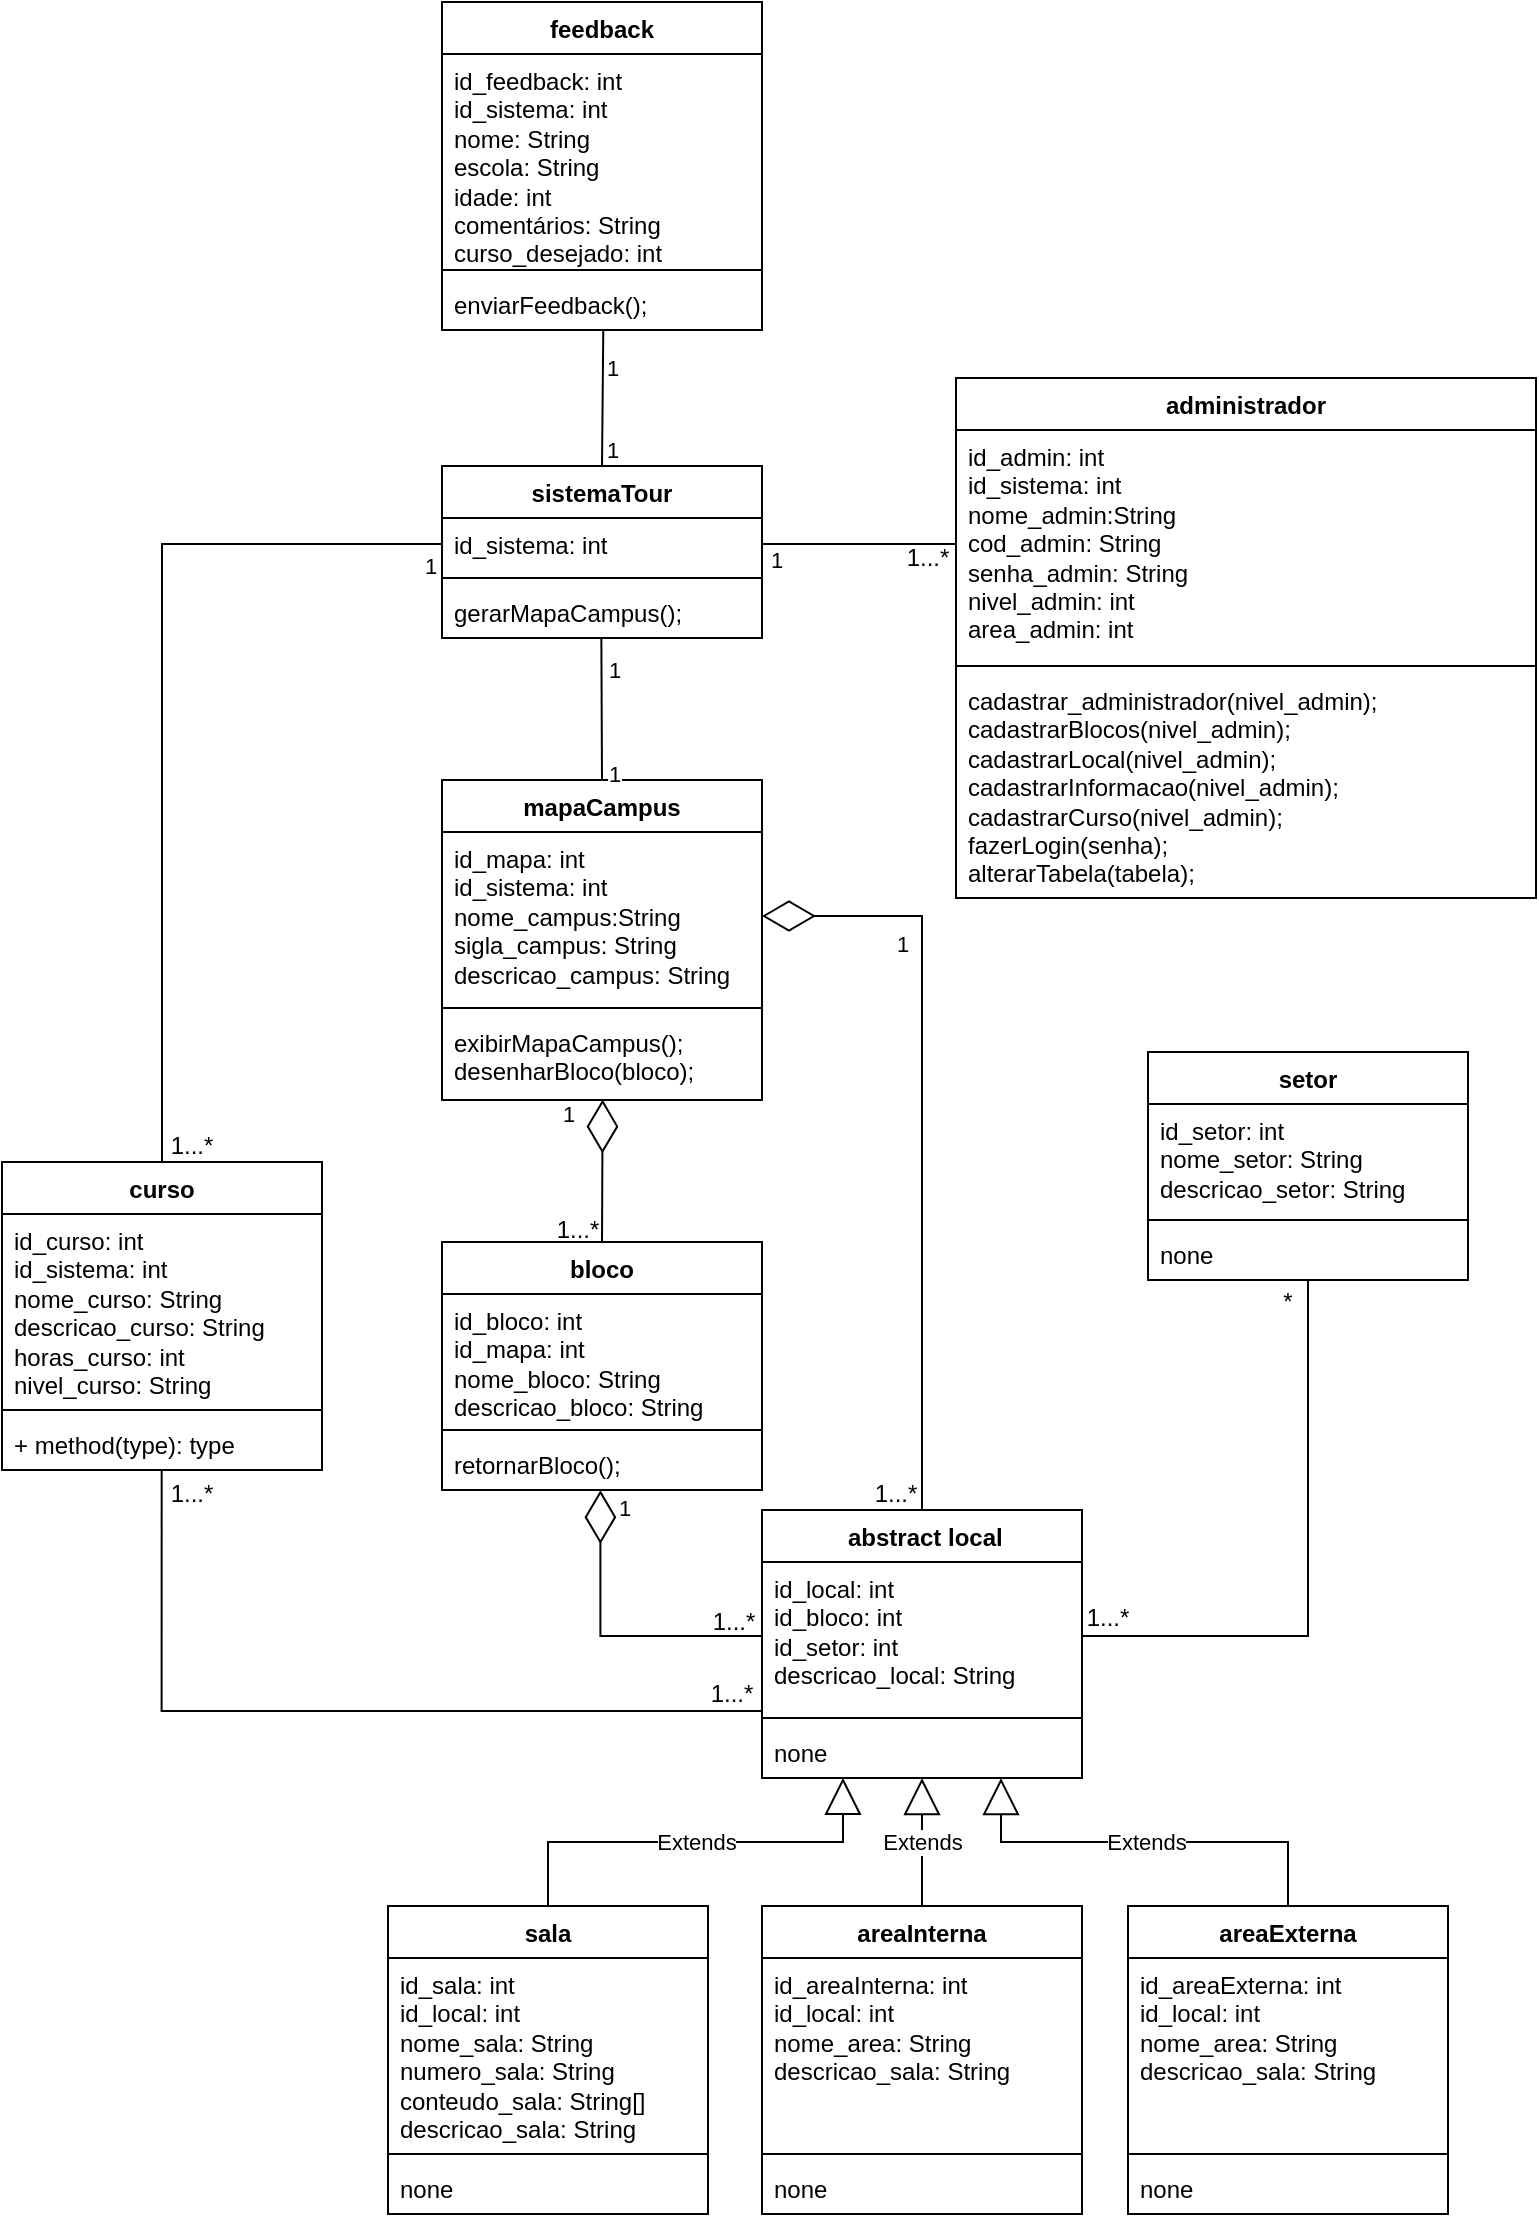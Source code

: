 <mxfile version="28.2.7">
  <diagram name="Página-1" id="T8NeWnYV7XDzeNkG8Wlj">
    <mxGraphModel dx="474" dy="662" grid="1" gridSize="10" guides="1" tooltips="1" connect="1" arrows="1" fold="1" page="1" pageScale="1" pageWidth="827" pageHeight="1169" math="0" shadow="0">
      <root>
        <mxCell id="0" />
        <mxCell id="1" parent="0" />
        <mxCell id="szu73-QwrFIz05RSeb18-1" value="feedback" style="swimlane;fontStyle=1;align=center;verticalAlign=top;childLayout=stackLayout;horizontal=1;startSize=26;horizontalStack=0;resizeParent=1;resizeParentMax=0;resizeLast=0;collapsible=1;marginBottom=0;whiteSpace=wrap;html=1;" parent="1" vertex="1">
          <mxGeometry x="1077" y="21" width="160" height="164" as="geometry" />
        </mxCell>
        <mxCell id="szu73-QwrFIz05RSeb18-2" value="&lt;div&gt;&lt;font style=&quot;vertical-align: inherit;&quot; dir=&quot;auto&quot;&gt;&lt;font style=&quot;vertical-align: inherit;&quot; dir=&quot;auto&quot;&gt;id_feedback: int&lt;/font&gt;&lt;/font&gt;&lt;/div&gt;&lt;div&gt;&lt;font style=&quot;vertical-align: inherit;&quot; dir=&quot;auto&quot;&gt;&lt;font style=&quot;vertical-align: inherit;&quot; dir=&quot;auto&quot;&gt;id_sistema: int&lt;/font&gt;&lt;/font&gt;&lt;/div&gt;&lt;font style=&quot;vertical-align: inherit;&quot; dir=&quot;auto&quot;&gt;&lt;font style=&quot;vertical-align: inherit;&quot; dir=&quot;auto&quot;&gt;nome: String&lt;/font&gt;&lt;/font&gt;&lt;div&gt;&lt;font style=&quot;vertical-align: inherit;&quot; dir=&quot;auto&quot;&gt;&lt;font style=&quot;vertical-align: inherit;&quot; dir=&quot;auto&quot;&gt;escola: String&lt;/font&gt;&lt;/font&gt;&lt;/div&gt;&lt;div&gt;&lt;font style=&quot;vertical-align: inherit;&quot; dir=&quot;auto&quot;&gt;&lt;font style=&quot;vertical-align: inherit;&quot; dir=&quot;auto&quot;&gt;idade: int&lt;/font&gt;&lt;/font&gt;&lt;/div&gt;&lt;div&gt;&lt;font style=&quot;vertical-align: inherit;&quot; dir=&quot;auto&quot;&gt;&lt;font style=&quot;vertical-align: inherit;&quot; dir=&quot;auto&quot;&gt;comentários: String&lt;/font&gt;&lt;/font&gt;&lt;/div&gt;&lt;div&gt;&lt;font style=&quot;vertical-align: inherit;&quot; dir=&quot;auto&quot;&gt;&lt;font style=&quot;vertical-align: inherit;&quot; dir=&quot;auto&quot;&gt;curso_desejado: int&lt;/font&gt;&lt;/font&gt;&lt;/div&gt;" style="text;strokeColor=none;fillColor=none;align=left;verticalAlign=top;spacingLeft=4;spacingRight=4;overflow=hidden;rotatable=0;points=[[0,0.5],[1,0.5]];portConstraint=eastwest;whiteSpace=wrap;html=1;" parent="szu73-QwrFIz05RSeb18-1" vertex="1">
          <mxGeometry y="26" width="160" height="104" as="geometry" />
        </mxCell>
        <mxCell id="szu73-QwrFIz05RSeb18-3" value="" style="line;strokeWidth=1;fillColor=none;align=left;verticalAlign=middle;spacingTop=-1;spacingLeft=3;spacingRight=3;rotatable=0;labelPosition=right;points=[];portConstraint=eastwest;strokeColor=inherit;" parent="szu73-QwrFIz05RSeb18-1" vertex="1">
          <mxGeometry y="130" width="160" height="8" as="geometry" />
        </mxCell>
        <mxCell id="szu73-QwrFIz05RSeb18-4" value="enviarFeedback();" style="text;strokeColor=none;fillColor=none;align=left;verticalAlign=top;spacingLeft=4;spacingRight=4;overflow=hidden;rotatable=0;points=[[0,0.5],[1,0.5]];portConstraint=eastwest;whiteSpace=wrap;html=1;" parent="szu73-QwrFIz05RSeb18-1" vertex="1">
          <mxGeometry y="138" width="160" height="26" as="geometry" />
        </mxCell>
        <mxCell id="szu73-QwrFIz05RSeb18-5" value="administrador" style="swimlane;fontStyle=1;align=center;verticalAlign=top;childLayout=stackLayout;horizontal=1;startSize=26;horizontalStack=0;resizeParent=1;resizeParentMax=0;resizeLast=0;collapsible=1;marginBottom=0;whiteSpace=wrap;html=1;" parent="1" vertex="1">
          <mxGeometry x="1334" y="209" width="290" height="260" as="geometry" />
        </mxCell>
        <mxCell id="szu73-QwrFIz05RSeb18-6" value="&lt;div&gt;id_admin: int&lt;/div&gt;&lt;div&gt;id_sistema: int&lt;/div&gt;&lt;div&gt;nome_admin:String&lt;/div&gt;&lt;div&gt;cod_admin: String&lt;/div&gt;senha_admin: String&lt;div&gt;nivel_admin: int&lt;/div&gt;&lt;div&gt;area_admin: int&lt;/div&gt;" style="text;strokeColor=none;fillColor=none;align=left;verticalAlign=top;spacingLeft=4;spacingRight=4;overflow=hidden;rotatable=0;points=[[0,0.5],[1,0.5]];portConstraint=eastwest;whiteSpace=wrap;html=1;" parent="szu73-QwrFIz05RSeb18-5" vertex="1">
          <mxGeometry y="26" width="290" height="114" as="geometry" />
        </mxCell>
        <mxCell id="szu73-QwrFIz05RSeb18-7" value="" style="line;strokeWidth=1;fillColor=none;align=left;verticalAlign=middle;spacingTop=-1;spacingLeft=3;spacingRight=3;rotatable=0;labelPosition=right;points=[];portConstraint=eastwest;strokeColor=inherit;" parent="szu73-QwrFIz05RSeb18-5" vertex="1">
          <mxGeometry y="140" width="290" height="8" as="geometry" />
        </mxCell>
        <mxCell id="szu73-QwrFIz05RSeb18-8" value="cadastrar_administrador(nivel_admin);&lt;div&gt;cadastrarBlocos(nivel_admin&lt;span style=&quot;background-color: transparent; color: light-dark(rgb(0, 0, 0), rgb(255, 255, 255));&quot;&gt;);&lt;/span&gt;&lt;/div&gt;&lt;div&gt;cadastrarLocal(nivel_admin&lt;span style=&quot;background-color: transparent; color: light-dark(rgb(0, 0, 0), rgb(255, 255, 255));&quot;&gt;);&lt;/span&gt;&lt;/div&gt;&lt;div&gt;cadastrarInformacao(nivel_admin&lt;span style=&quot;background-color: transparent; color: light-dark(rgb(0, 0, 0), rgb(255, 255, 255));&quot;&gt;);&lt;/span&gt;&lt;/div&gt;&lt;div&gt;cadastrarCurso(nivel_admin&lt;span style=&quot;background-color: transparent; color: light-dark(rgb(0, 0, 0), rgb(255, 255, 255));&quot;&gt;);&lt;/span&gt;&lt;/div&gt;&lt;div&gt;fazerLogin(senha);&lt;/div&gt;&lt;div&gt;alterarTabela(tabela);&lt;/div&gt;" style="text;strokeColor=none;fillColor=none;align=left;verticalAlign=top;spacingLeft=4;spacingRight=4;overflow=hidden;rotatable=0;points=[[0,0.5],[1,0.5]];portConstraint=eastwest;whiteSpace=wrap;html=1;" parent="szu73-QwrFIz05RSeb18-5" vertex="1">
          <mxGeometry y="148" width="290" height="112" as="geometry" />
        </mxCell>
        <mxCell id="szu73-QwrFIz05RSeb18-9" value="bloco" style="swimlane;fontStyle=1;align=center;verticalAlign=top;childLayout=stackLayout;horizontal=1;startSize=26;horizontalStack=0;resizeParent=1;resizeParentMax=0;resizeLast=0;collapsible=1;marginBottom=0;whiteSpace=wrap;html=1;" parent="1" vertex="1">
          <mxGeometry x="1077" y="641" width="160" height="124" as="geometry" />
        </mxCell>
        <mxCell id="szu73-QwrFIz05RSeb18-10" value="id_bloco: int&lt;div&gt;id_mapa: int&lt;/div&gt;&lt;div&gt;nome_bloco: String&lt;/div&gt;&lt;div&gt;descricao_bloco: String&lt;/div&gt;" style="text;strokeColor=none;fillColor=none;align=left;verticalAlign=top;spacingLeft=4;spacingRight=4;overflow=hidden;rotatable=0;points=[[0,0.5],[1,0.5]];portConstraint=eastwest;whiteSpace=wrap;html=1;" parent="szu73-QwrFIz05RSeb18-9" vertex="1">
          <mxGeometry y="26" width="160" height="64" as="geometry" />
        </mxCell>
        <mxCell id="szu73-QwrFIz05RSeb18-11" value="" style="line;strokeWidth=1;fillColor=none;align=left;verticalAlign=middle;spacingTop=-1;spacingLeft=3;spacingRight=3;rotatable=0;labelPosition=right;points=[];portConstraint=eastwest;strokeColor=inherit;" parent="szu73-QwrFIz05RSeb18-9" vertex="1">
          <mxGeometry y="90" width="160" height="8" as="geometry" />
        </mxCell>
        <mxCell id="szu73-QwrFIz05RSeb18-12" value="retornarBloco();" style="text;strokeColor=none;fillColor=none;align=left;verticalAlign=top;spacingLeft=4;spacingRight=4;overflow=hidden;rotatable=0;points=[[0,0.5],[1,0.5]];portConstraint=eastwest;whiteSpace=wrap;html=1;" parent="szu73-QwrFIz05RSeb18-9" vertex="1">
          <mxGeometry y="98" width="160" height="26" as="geometry" />
        </mxCell>
        <mxCell id="szu73-QwrFIz05RSeb18-13" value="&amp;nbsp;abstract local" style="swimlane;fontStyle=1;align=center;verticalAlign=top;childLayout=stackLayout;horizontal=1;startSize=26;horizontalStack=0;resizeParent=1;resizeParentMax=0;resizeLast=0;collapsible=1;marginBottom=0;whiteSpace=wrap;html=1;" parent="1" vertex="1">
          <mxGeometry x="1237" y="775" width="160" height="134" as="geometry" />
        </mxCell>
        <mxCell id="szu73-QwrFIz05RSeb18-14" value="id_local: int&lt;div&gt;id_bloco: int&lt;/div&gt;&lt;div&gt;id_setor: int&lt;br&gt;&lt;div&gt;descricao_local: String&lt;/div&gt;&lt;/div&gt;" style="text;strokeColor=none;fillColor=none;align=left;verticalAlign=top;spacingLeft=4;spacingRight=4;overflow=hidden;rotatable=0;points=[[0,0.5],[1,0.5]];portConstraint=eastwest;whiteSpace=wrap;html=1;" parent="szu73-QwrFIz05RSeb18-13" vertex="1">
          <mxGeometry y="26" width="160" height="74" as="geometry" />
        </mxCell>
        <mxCell id="szu73-QwrFIz05RSeb18-15" value="" style="line;strokeWidth=1;fillColor=none;align=left;verticalAlign=middle;spacingTop=-1;spacingLeft=3;spacingRight=3;rotatable=0;labelPosition=right;points=[];portConstraint=eastwest;strokeColor=inherit;" parent="szu73-QwrFIz05RSeb18-13" vertex="1">
          <mxGeometry y="100" width="160" height="8" as="geometry" />
        </mxCell>
        <mxCell id="szu73-QwrFIz05RSeb18-16" value="none" style="text;strokeColor=none;fillColor=none;align=left;verticalAlign=top;spacingLeft=4;spacingRight=4;overflow=hidden;rotatable=0;points=[[0,0.5],[1,0.5]];portConstraint=eastwest;whiteSpace=wrap;html=1;" parent="szu73-QwrFIz05RSeb18-13" vertex="1">
          <mxGeometry y="108" width="160" height="26" as="geometry" />
        </mxCell>
        <mxCell id="szu73-QwrFIz05RSeb18-17" value="curso" style="swimlane;fontStyle=1;align=center;verticalAlign=top;childLayout=stackLayout;horizontal=1;startSize=26;horizontalStack=0;resizeParent=1;resizeParentMax=0;resizeLast=0;collapsible=1;marginBottom=0;whiteSpace=wrap;html=1;" parent="1" vertex="1">
          <mxGeometry x="857" y="601" width="160" height="154" as="geometry" />
        </mxCell>
        <mxCell id="szu73-QwrFIz05RSeb18-18" value="id_curso: int&lt;div&gt;id_sistema: int&lt;br&gt;&lt;div&gt;nome_curso: String&lt;br&gt;&lt;div&gt;descricao_curso: String&lt;/div&gt;&lt;/div&gt;&lt;div&gt;horas_curso: int&lt;/div&gt;&lt;div&gt;nivel_curso: String&lt;/div&gt;&lt;/div&gt;" style="text;strokeColor=none;fillColor=none;align=left;verticalAlign=top;spacingLeft=4;spacingRight=4;overflow=hidden;rotatable=0;points=[[0,0.5],[1,0.5]];portConstraint=eastwest;whiteSpace=wrap;html=1;" parent="szu73-QwrFIz05RSeb18-17" vertex="1">
          <mxGeometry y="26" width="160" height="94" as="geometry" />
        </mxCell>
        <mxCell id="szu73-QwrFIz05RSeb18-19" value="" style="line;strokeWidth=1;fillColor=none;align=left;verticalAlign=middle;spacingTop=-1;spacingLeft=3;spacingRight=3;rotatable=0;labelPosition=right;points=[];portConstraint=eastwest;strokeColor=inherit;" parent="szu73-QwrFIz05RSeb18-17" vertex="1">
          <mxGeometry y="120" width="160" height="8" as="geometry" />
        </mxCell>
        <mxCell id="szu73-QwrFIz05RSeb18-20" value="+ method(type): type" style="text;strokeColor=none;fillColor=none;align=left;verticalAlign=top;spacingLeft=4;spacingRight=4;overflow=hidden;rotatable=0;points=[[0,0.5],[1,0.5]];portConstraint=eastwest;whiteSpace=wrap;html=1;" parent="szu73-QwrFIz05RSeb18-17" vertex="1">
          <mxGeometry y="128" width="160" height="26" as="geometry" />
        </mxCell>
        <mxCell id="aVy3ntr3a1J9s4EyfBJO-5" value="" style="endArrow=diamondThin;endFill=0;endSize=24;html=1;rounded=0;exitX=0.5;exitY=0;exitDx=0;exitDy=0;entryX=0.502;entryY=0.995;entryDx=0;entryDy=0;entryPerimeter=0;" parent="1" source="szu73-QwrFIz05RSeb18-9" target="aVy3ntr3a1J9s4EyfBJO-9" edge="1">
          <mxGeometry width="160" relative="1" as="geometry">
            <mxPoint x="467" y="613" as="sourcePoint" />
            <mxPoint x="1157.32" y="457.238" as="targetPoint" />
          </mxGeometry>
        </mxCell>
        <mxCell id="aVy3ntr3a1J9s4EyfBJO-10" value="1" style="edgeLabel;html=1;align=center;verticalAlign=middle;resizable=0;points=[];" parent="aVy3ntr3a1J9s4EyfBJO-5" vertex="1" connectable="0">
          <mxGeometry x="0.187" y="-1" relative="1" as="geometry">
            <mxPoint x="-18" y="-22" as="offset" />
          </mxGeometry>
        </mxCell>
        <mxCell id="aVy3ntr3a1J9s4EyfBJO-20" value="1" style="edgeLabel;html=1;align=center;verticalAlign=middle;resizable=0;points=[];" parent="aVy3ntr3a1J9s4EyfBJO-5" vertex="1" connectable="0">
          <mxGeometry x="0.187" y="-1" relative="1" as="geometry">
            <mxPoint x="10" y="175" as="offset" />
          </mxGeometry>
        </mxCell>
        <mxCell id="aVy3ntr3a1J9s4EyfBJO-41" value="1" style="edgeLabel;html=1;align=center;verticalAlign=middle;resizable=0;points=[];" parent="aVy3ntr3a1J9s4EyfBJO-5" vertex="1" connectable="0">
          <mxGeometry x="0.187" y="-1" relative="1" as="geometry">
            <mxPoint x="-87" y="-296" as="offset" />
          </mxGeometry>
        </mxCell>
        <mxCell id="aVy3ntr3a1J9s4EyfBJO-6" value="mapaCampus" style="swimlane;fontStyle=1;align=center;verticalAlign=top;childLayout=stackLayout;horizontal=1;startSize=26;horizontalStack=0;resizeParent=1;resizeParentMax=0;resizeLast=0;collapsible=1;marginBottom=0;whiteSpace=wrap;html=1;" parent="1" vertex="1">
          <mxGeometry x="1077" y="410" width="160" height="160" as="geometry" />
        </mxCell>
        <mxCell id="aVy3ntr3a1J9s4EyfBJO-7" value="id_mapa: int&lt;div&gt;id_sistema: int&lt;/div&gt;&lt;div&gt;nome_campus:String&lt;/div&gt;&lt;div&gt;sigla_campus: String&lt;/div&gt;&lt;div&gt;descricao_campus: String&lt;/div&gt;" style="text;strokeColor=none;fillColor=none;align=left;verticalAlign=top;spacingLeft=4;spacingRight=4;overflow=hidden;rotatable=0;points=[[0,0.5],[1,0.5]];portConstraint=eastwest;whiteSpace=wrap;html=1;" parent="aVy3ntr3a1J9s4EyfBJO-6" vertex="1">
          <mxGeometry y="26" width="160" height="84" as="geometry" />
        </mxCell>
        <mxCell id="aVy3ntr3a1J9s4EyfBJO-8" value="" style="line;strokeWidth=1;fillColor=none;align=left;verticalAlign=middle;spacingTop=-1;spacingLeft=3;spacingRight=3;rotatable=0;labelPosition=right;points=[];portConstraint=eastwest;strokeColor=inherit;" parent="aVy3ntr3a1J9s4EyfBJO-6" vertex="1">
          <mxGeometry y="110" width="160" height="8" as="geometry" />
        </mxCell>
        <mxCell id="aVy3ntr3a1J9s4EyfBJO-9" value="exibirMapaCampus();&lt;div&gt;desenharBloco(bloco);&lt;/div&gt;" style="text;strokeColor=none;fillColor=none;align=left;verticalAlign=top;spacingLeft=4;spacingRight=4;overflow=hidden;rotatable=0;points=[[0,0.5],[1,0.5]];portConstraint=eastwest;whiteSpace=wrap;html=1;" parent="aVy3ntr3a1J9s4EyfBJO-6" vertex="1">
          <mxGeometry y="118" width="160" height="42" as="geometry" />
        </mxCell>
        <mxCell id="aVy3ntr3a1J9s4EyfBJO-11" value="1...*" style="text;html=1;whiteSpace=wrap;strokeColor=none;fillColor=none;align=center;verticalAlign=middle;rounded=0;" parent="1" vertex="1">
          <mxGeometry x="1115" y="620" width="60" height="30" as="geometry" />
        </mxCell>
        <mxCell id="aVy3ntr3a1J9s4EyfBJO-12" value="sala" style="swimlane;fontStyle=1;align=center;verticalAlign=top;childLayout=stackLayout;horizontal=1;startSize=26;horizontalStack=0;resizeParent=1;resizeParentMax=0;resizeLast=0;collapsible=1;marginBottom=0;whiteSpace=wrap;html=1;" parent="1" vertex="1">
          <mxGeometry x="1050" y="973" width="160" height="154" as="geometry">
            <mxRectangle x="1050" y="973" width="60" height="30" as="alternateBounds" />
          </mxGeometry>
        </mxCell>
        <mxCell id="aVy3ntr3a1J9s4EyfBJO-13" value="id_sala: int&lt;div&gt;id_local: int&lt;/div&gt;&lt;div&gt;nome_sala: String&lt;/div&gt;&lt;div&gt;numero_sala: String&lt;/div&gt;&lt;div&gt;conteudo_sala: String[]&lt;/div&gt;&lt;div&gt;descricao_sala: String&lt;/div&gt;" style="text;strokeColor=none;fillColor=none;align=left;verticalAlign=top;spacingLeft=4;spacingRight=4;overflow=hidden;rotatable=0;points=[[0,0.5],[1,0.5]];portConstraint=eastwest;whiteSpace=wrap;html=1;" parent="aVy3ntr3a1J9s4EyfBJO-12" vertex="1">
          <mxGeometry y="26" width="160" height="94" as="geometry" />
        </mxCell>
        <mxCell id="aVy3ntr3a1J9s4EyfBJO-14" value="" style="line;strokeWidth=1;fillColor=none;align=left;verticalAlign=middle;spacingTop=-1;spacingLeft=3;spacingRight=3;rotatable=0;labelPosition=right;points=[];portConstraint=eastwest;strokeColor=inherit;" parent="aVy3ntr3a1J9s4EyfBJO-12" vertex="1">
          <mxGeometry y="120" width="160" height="8" as="geometry" />
        </mxCell>
        <mxCell id="aVy3ntr3a1J9s4EyfBJO-15" value="none" style="text;strokeColor=none;fillColor=none;align=left;verticalAlign=top;spacingLeft=4;spacingRight=4;overflow=hidden;rotatable=0;points=[[0,0.5],[1,0.5]];portConstraint=eastwest;whiteSpace=wrap;html=1;" parent="aVy3ntr3a1J9s4EyfBJO-12" vertex="1">
          <mxGeometry y="128" width="160" height="26" as="geometry" />
        </mxCell>
        <mxCell id="aVy3ntr3a1J9s4EyfBJO-16" value="Extends" style="endArrow=block;endSize=16;endFill=0;html=1;rounded=0;exitX=0.5;exitY=0;exitDx=0;exitDy=0;entryX=0.253;entryY=0.996;entryDx=0;entryDy=0;entryPerimeter=0;edgeStyle=orthogonalEdgeStyle;" parent="1" source="aVy3ntr3a1J9s4EyfBJO-12" target="szu73-QwrFIz05RSeb18-16" edge="1">
          <mxGeometry width="160" relative="1" as="geometry">
            <mxPoint x="1437" y="533" as="sourcePoint" />
            <mxPoint x="1597" y="533" as="targetPoint" />
          </mxGeometry>
        </mxCell>
        <mxCell id="aVy3ntr3a1J9s4EyfBJO-17" value="" style="endArrow=diamondThin;endFill=0;endSize=24;html=1;rounded=0;exitX=0;exitY=0.5;exitDx=0;exitDy=0;entryX=0.495;entryY=1.003;entryDx=0;entryDy=0;entryPerimeter=0;edgeStyle=orthogonalEdgeStyle;" parent="1" source="szu73-QwrFIz05RSeb18-14" target="szu73-QwrFIz05RSeb18-12" edge="1">
          <mxGeometry width="160" relative="1" as="geometry">
            <mxPoint x="1167" y="611" as="sourcePoint" />
            <mxPoint x="1167" y="455" as="targetPoint" />
          </mxGeometry>
        </mxCell>
        <mxCell id="aVy3ntr3a1J9s4EyfBJO-19" value="1...*" style="text;html=1;whiteSpace=wrap;strokeColor=none;fillColor=none;align=center;verticalAlign=middle;rounded=0;" parent="1" vertex="1">
          <mxGeometry x="1193" y="816" width="60" height="30" as="geometry" />
        </mxCell>
        <mxCell id="aVy3ntr3a1J9s4EyfBJO-21" value="" style="endArrow=diamondThin;endFill=0;endSize=24;html=1;rounded=0;entryX=1;entryY=0.5;entryDx=0;entryDy=0;edgeStyle=orthogonalEdgeStyle;exitX=0.5;exitY=0;exitDx=0;exitDy=0;" parent="1" source="szu73-QwrFIz05RSeb18-13" target="aVy3ntr3a1J9s4EyfBJO-7" edge="1">
          <mxGeometry width="160" relative="1" as="geometry">
            <mxPoint x="1317" y="803" as="sourcePoint" />
            <mxPoint x="1166" y="725" as="targetPoint" />
          </mxGeometry>
        </mxCell>
        <mxCell id="aVy3ntr3a1J9s4EyfBJO-22" value="1" style="edgeLabel;html=1;align=center;verticalAlign=middle;resizable=0;points=[];" parent="aVy3ntr3a1J9s4EyfBJO-21" vertex="1" connectable="0">
          <mxGeometry x="0.187" y="-1" relative="1" as="geometry">
            <mxPoint x="-11" y="-60" as="offset" />
          </mxGeometry>
        </mxCell>
        <mxCell id="aVy3ntr3a1J9s4EyfBJO-33" value="1" style="edgeLabel;html=1;align=center;verticalAlign=middle;resizable=0;points=[];" parent="aVy3ntr3a1J9s4EyfBJO-21" vertex="1" connectable="0">
          <mxGeometry x="0.187" y="-1" relative="1" as="geometry">
            <mxPoint x="-155" y="-197" as="offset" />
          </mxGeometry>
        </mxCell>
        <mxCell id="aVy3ntr3a1J9s4EyfBJO-34" value="1" style="edgeLabel;html=1;align=center;verticalAlign=middle;resizable=0;points=[];" parent="aVy3ntr3a1J9s4EyfBJO-21" vertex="1" connectable="0">
          <mxGeometry x="0.187" y="-1" relative="1" as="geometry">
            <mxPoint x="-155" y="-145" as="offset" />
          </mxGeometry>
        </mxCell>
        <mxCell id="aVy3ntr3a1J9s4EyfBJO-43" value="1" style="edgeLabel;html=1;align=center;verticalAlign=middle;resizable=0;points=[];" parent="aVy3ntr3a1J9s4EyfBJO-21" vertex="1" connectable="0">
          <mxGeometry x="0.187" y="-1" relative="1" as="geometry">
            <mxPoint x="-74" y="-252" as="offset" />
          </mxGeometry>
        </mxCell>
        <mxCell id="aVy3ntr3a1J9s4EyfBJO-46" value="1" style="edgeLabel;html=1;align=center;verticalAlign=middle;resizable=0;points=[];" parent="aVy3ntr3a1J9s4EyfBJO-21" vertex="1" connectable="0">
          <mxGeometry x="0.187" y="-1" relative="1" as="geometry">
            <mxPoint x="-156" y="-307" as="offset" />
          </mxGeometry>
        </mxCell>
        <mxCell id="aVy3ntr3a1J9s4EyfBJO-47" value="1" style="edgeLabel;html=1;align=center;verticalAlign=middle;resizable=0;points=[];" parent="aVy3ntr3a1J9s4EyfBJO-21" vertex="1" connectable="0">
          <mxGeometry x="0.187" y="-1" relative="1" as="geometry">
            <mxPoint x="-156" y="-348" as="offset" />
          </mxGeometry>
        </mxCell>
        <mxCell id="aVy3ntr3a1J9s4EyfBJO-24" value="1...*" style="text;html=1;whiteSpace=wrap;strokeColor=none;fillColor=none;align=center;verticalAlign=middle;rounded=0;" parent="1" vertex="1">
          <mxGeometry x="1274" y="752" width="60" height="30" as="geometry" />
        </mxCell>
        <mxCell id="aVy3ntr3a1J9s4EyfBJO-25" value="sistemaTour" style="swimlane;fontStyle=1;align=center;verticalAlign=top;childLayout=stackLayout;horizontal=1;startSize=26;horizontalStack=0;resizeParent=1;resizeParentMax=0;resizeLast=0;collapsible=1;marginBottom=0;whiteSpace=wrap;html=1;" parent="1" vertex="1">
          <mxGeometry x="1077" y="253" width="160" height="86" as="geometry" />
        </mxCell>
        <mxCell id="aVy3ntr3a1J9s4EyfBJO-26" value="id_sistema: int" style="text;strokeColor=none;fillColor=none;align=left;verticalAlign=top;spacingLeft=4;spacingRight=4;overflow=hidden;rotatable=0;points=[[0,0.5],[1,0.5]];portConstraint=eastwest;whiteSpace=wrap;html=1;" parent="aVy3ntr3a1J9s4EyfBJO-25" vertex="1">
          <mxGeometry y="26" width="160" height="26" as="geometry" />
        </mxCell>
        <mxCell id="aVy3ntr3a1J9s4EyfBJO-27" value="" style="line;strokeWidth=1;fillColor=none;align=left;verticalAlign=middle;spacingTop=-1;spacingLeft=3;spacingRight=3;rotatable=0;labelPosition=right;points=[];portConstraint=eastwest;strokeColor=inherit;" parent="aVy3ntr3a1J9s4EyfBJO-25" vertex="1">
          <mxGeometry y="52" width="160" height="8" as="geometry" />
        </mxCell>
        <mxCell id="aVy3ntr3a1J9s4EyfBJO-28" value="gerarMapaCampus();" style="text;strokeColor=none;fillColor=none;align=left;verticalAlign=top;spacingLeft=4;spacingRight=4;overflow=hidden;rotatable=0;points=[[0,0.5],[1,0.5]];portConstraint=eastwest;whiteSpace=wrap;html=1;" parent="aVy3ntr3a1J9s4EyfBJO-25" vertex="1">
          <mxGeometry y="60" width="160" height="26" as="geometry" />
        </mxCell>
        <mxCell id="aVy3ntr3a1J9s4EyfBJO-30" value="" style="endArrow=none;html=1;rounded=0;exitX=0.5;exitY=0;exitDx=0;exitDy=0;entryX=0.498;entryY=1;entryDx=0;entryDy=0;entryPerimeter=0;" parent="1" source="aVy3ntr3a1J9s4EyfBJO-6" target="aVy3ntr3a1J9s4EyfBJO-28" edge="1">
          <mxGeometry relative="1" as="geometry">
            <mxPoint x="1077" y="513" as="sourcePoint" />
            <mxPoint x="1237" y="513" as="targetPoint" />
          </mxGeometry>
        </mxCell>
        <mxCell id="aVy3ntr3a1J9s4EyfBJO-36" value="" style="endArrow=none;html=1;rounded=0;exitX=0;exitY=0.75;exitDx=0;exitDy=0;entryX=0.499;entryY=1.003;entryDx=0;entryDy=0;entryPerimeter=0;edgeStyle=orthogonalEdgeStyle;" parent="1" source="szu73-QwrFIz05RSeb18-13" target="szu73-QwrFIz05RSeb18-20" edge="1">
          <mxGeometry relative="1" as="geometry">
            <mxPoint x="1167" y="429" as="sourcePoint" />
            <mxPoint x="1167" y="379" as="targetPoint" />
          </mxGeometry>
        </mxCell>
        <mxCell id="aVy3ntr3a1J9s4EyfBJO-37" value="1...*" style="text;html=1;whiteSpace=wrap;strokeColor=none;fillColor=none;align=center;verticalAlign=middle;rounded=0;" parent="1" vertex="1">
          <mxGeometry x="922" y="752" width="60" height="30" as="geometry" />
        </mxCell>
        <mxCell id="aVy3ntr3a1J9s4EyfBJO-38" value="1...*" style="text;html=1;whiteSpace=wrap;strokeColor=none;fillColor=none;align=center;verticalAlign=middle;rounded=0;" parent="1" vertex="1">
          <mxGeometry x="1192" y="852" width="60" height="30" as="geometry" />
        </mxCell>
        <mxCell id="aVy3ntr3a1J9s4EyfBJO-39" value="" style="endArrow=none;html=1;rounded=0;exitX=0;exitY=0.5;exitDx=0;exitDy=0;entryX=0.5;entryY=0;entryDx=0;entryDy=0;edgeStyle=orthogonalEdgeStyle;" parent="1" source="aVy3ntr3a1J9s4EyfBJO-26" target="szu73-QwrFIz05RSeb18-17" edge="1">
          <mxGeometry relative="1" as="geometry">
            <mxPoint x="1247" y="873" as="sourcePoint" />
            <mxPoint x="947" y="725" as="targetPoint" />
          </mxGeometry>
        </mxCell>
        <mxCell id="aVy3ntr3a1J9s4EyfBJO-40" value="1...*" style="text;html=1;whiteSpace=wrap;strokeColor=none;fillColor=none;align=center;verticalAlign=middle;rounded=0;" parent="1" vertex="1">
          <mxGeometry x="922" y="578" width="60" height="30" as="geometry" />
        </mxCell>
        <mxCell id="aVy3ntr3a1J9s4EyfBJO-42" value="" style="endArrow=none;html=1;rounded=0;exitX=0;exitY=0.5;exitDx=0;exitDy=0;entryX=1;entryY=0.5;entryDx=0;entryDy=0;edgeStyle=orthogonalEdgeStyle;" parent="1" source="szu73-QwrFIz05RSeb18-6" target="aVy3ntr3a1J9s4EyfBJO-26" edge="1">
          <mxGeometry relative="1" as="geometry">
            <mxPoint x="1167" y="429" as="sourcePoint" />
            <mxPoint x="1167" y="379" as="targetPoint" />
          </mxGeometry>
        </mxCell>
        <mxCell id="aVy3ntr3a1J9s4EyfBJO-44" value="1...*" style="text;html=1;whiteSpace=wrap;strokeColor=none;fillColor=none;align=center;verticalAlign=middle;rounded=0;" parent="1" vertex="1">
          <mxGeometry x="1290" y="284" width="60" height="30" as="geometry" />
        </mxCell>
        <mxCell id="aVy3ntr3a1J9s4EyfBJO-45" value="" style="endArrow=none;html=1;rounded=0;exitX=0.5;exitY=0;exitDx=0;exitDy=0;entryX=0.504;entryY=0.997;entryDx=0;entryDy=0;entryPerimeter=0;" parent="1" source="aVy3ntr3a1J9s4EyfBJO-25" target="szu73-QwrFIz05RSeb18-4" edge="1">
          <mxGeometry relative="1" as="geometry">
            <mxPoint x="1167" y="429" as="sourcePoint" />
            <mxPoint x="1167" y="379" as="targetPoint" />
          </mxGeometry>
        </mxCell>
        <mxCell id="aVy3ntr3a1J9s4EyfBJO-52" value="setor" style="swimlane;fontStyle=1;align=center;verticalAlign=top;childLayout=stackLayout;horizontal=1;startSize=26;horizontalStack=0;resizeParent=1;resizeParentMax=0;resizeLast=0;collapsible=1;marginBottom=0;whiteSpace=wrap;html=1;" parent="1" vertex="1">
          <mxGeometry x="1430" y="546" width="160" height="114" as="geometry" />
        </mxCell>
        <mxCell id="aVy3ntr3a1J9s4EyfBJO-53" value="id_setor: int&lt;div&gt;nome_setor: String&lt;/div&gt;&lt;div&gt;descricao_setor: String&lt;/div&gt;" style="text;strokeColor=none;fillColor=none;align=left;verticalAlign=top;spacingLeft=4;spacingRight=4;overflow=hidden;rotatable=0;points=[[0,0.5],[1,0.5]];portConstraint=eastwest;whiteSpace=wrap;html=1;" parent="aVy3ntr3a1J9s4EyfBJO-52" vertex="1">
          <mxGeometry y="26" width="160" height="54" as="geometry" />
        </mxCell>
        <mxCell id="aVy3ntr3a1J9s4EyfBJO-54" value="" style="line;strokeWidth=1;fillColor=none;align=left;verticalAlign=middle;spacingTop=-1;spacingLeft=3;spacingRight=3;rotatable=0;labelPosition=right;points=[];portConstraint=eastwest;strokeColor=inherit;" parent="aVy3ntr3a1J9s4EyfBJO-52" vertex="1">
          <mxGeometry y="80" width="160" height="8" as="geometry" />
        </mxCell>
        <mxCell id="aVy3ntr3a1J9s4EyfBJO-55" value="none" style="text;strokeColor=none;fillColor=none;align=left;verticalAlign=top;spacingLeft=4;spacingRight=4;overflow=hidden;rotatable=0;points=[[0,0.5],[1,0.5]];portConstraint=eastwest;whiteSpace=wrap;html=1;" parent="aVy3ntr3a1J9s4EyfBJO-52" vertex="1">
          <mxGeometry y="88" width="160" height="26" as="geometry" />
        </mxCell>
        <mxCell id="aVy3ntr3a1J9s4EyfBJO-56" value="" style="endArrow=none;html=1;rounded=0;exitX=1;exitY=0.5;exitDx=0;exitDy=0;entryX=0.5;entryY=1;entryDx=0;entryDy=0;entryPerimeter=0;edgeStyle=orthogonalEdgeStyle;" parent="1" source="szu73-QwrFIz05RSeb18-14" target="aVy3ntr3a1J9s4EyfBJO-55" edge="1">
          <mxGeometry relative="1" as="geometry">
            <mxPoint x="1247" y="874" as="sourcePoint" />
            <mxPoint x="947" y="725" as="targetPoint" />
          </mxGeometry>
        </mxCell>
        <mxCell id="aVy3ntr3a1J9s4EyfBJO-57" value="1...*" style="text;html=1;whiteSpace=wrap;strokeColor=none;fillColor=none;align=center;verticalAlign=middle;rounded=0;" parent="1" vertex="1">
          <mxGeometry x="1380" y="814" width="60" height="30" as="geometry" />
        </mxCell>
        <mxCell id="aVy3ntr3a1J9s4EyfBJO-58" value="*" style="text;html=1;whiteSpace=wrap;strokeColor=none;fillColor=none;align=center;verticalAlign=middle;rounded=0;" parent="1" vertex="1">
          <mxGeometry x="1470" y="656" width="60" height="30" as="geometry" />
        </mxCell>
        <mxCell id="kLEY0RxM-Z4sjhszDYPE-1" value="areaExterna" style="swimlane;fontStyle=1;align=center;verticalAlign=top;childLayout=stackLayout;horizontal=1;startSize=26;horizontalStack=0;resizeParent=1;resizeParentMax=0;resizeLast=0;collapsible=1;marginBottom=0;whiteSpace=wrap;html=1;" vertex="1" parent="1">
          <mxGeometry x="1420" y="973" width="160" height="154" as="geometry">
            <mxRectangle x="1420" y="973" width="110" height="30" as="alternateBounds" />
          </mxGeometry>
        </mxCell>
        <mxCell id="kLEY0RxM-Z4sjhszDYPE-2" value="&lt;div&gt;id_areaExterna: int&lt;/div&gt;id_local: int&lt;div&gt;nome_area: String&lt;/div&gt;&lt;div&gt;descricao_sala: String&lt;/div&gt;" style="text;strokeColor=none;fillColor=none;align=left;verticalAlign=top;spacingLeft=4;spacingRight=4;overflow=hidden;rotatable=0;points=[[0,0.5],[1,0.5]];portConstraint=eastwest;whiteSpace=wrap;html=1;" vertex="1" parent="kLEY0RxM-Z4sjhszDYPE-1">
          <mxGeometry y="26" width="160" height="94" as="geometry" />
        </mxCell>
        <mxCell id="kLEY0RxM-Z4sjhszDYPE-3" value="" style="line;strokeWidth=1;fillColor=none;align=left;verticalAlign=middle;spacingTop=-1;spacingLeft=3;spacingRight=3;rotatable=0;labelPosition=right;points=[];portConstraint=eastwest;strokeColor=inherit;" vertex="1" parent="kLEY0RxM-Z4sjhszDYPE-1">
          <mxGeometry y="120" width="160" height="8" as="geometry" />
        </mxCell>
        <mxCell id="kLEY0RxM-Z4sjhszDYPE-4" value="none" style="text;strokeColor=none;fillColor=none;align=left;verticalAlign=top;spacingLeft=4;spacingRight=4;overflow=hidden;rotatable=0;points=[[0,0.5],[1,0.5]];portConstraint=eastwest;whiteSpace=wrap;html=1;" vertex="1" parent="kLEY0RxM-Z4sjhszDYPE-1">
          <mxGeometry y="128" width="160" height="26" as="geometry" />
        </mxCell>
        <mxCell id="kLEY0RxM-Z4sjhszDYPE-5" value="Extends" style="endArrow=block;endSize=16;endFill=0;html=1;rounded=0;exitX=0.5;exitY=0;exitDx=0;exitDy=0;entryX=0.747;entryY=1.002;entryDx=0;entryDy=0;entryPerimeter=0;edgeStyle=orthogonalEdgeStyle;" edge="1" parent="1" source="kLEY0RxM-Z4sjhszDYPE-1" target="szu73-QwrFIz05RSeb18-16">
          <mxGeometry width="160" relative="1" as="geometry">
            <mxPoint x="1180" y="983" as="sourcePoint" />
            <mxPoint x="1287" y="907" as="targetPoint" />
          </mxGeometry>
        </mxCell>
        <mxCell id="kLEY0RxM-Z4sjhszDYPE-7" value="areaInterna" style="swimlane;fontStyle=1;align=center;verticalAlign=top;childLayout=stackLayout;horizontal=1;startSize=26;horizontalStack=0;resizeParent=1;resizeParentMax=0;resizeLast=0;collapsible=1;marginBottom=0;whiteSpace=wrap;html=1;" vertex="1" parent="1">
          <mxGeometry x="1237" y="973" width="160" height="154" as="geometry">
            <mxRectangle x="1237" y="973" width="100" height="30" as="alternateBounds" />
          </mxGeometry>
        </mxCell>
        <mxCell id="kLEY0RxM-Z4sjhszDYPE-8" value="&lt;div&gt;id_areaInterna: int&lt;/div&gt;id_local: int&lt;div&gt;nome_area: String&lt;/div&gt;&lt;div&gt;&lt;span style=&quot;background-color: transparent; color: light-dark(rgb(0, 0, 0), rgb(255, 255, 255));&quot;&gt;descricao_sala: String&lt;/span&gt;&lt;/div&gt;" style="text;strokeColor=none;fillColor=none;align=left;verticalAlign=top;spacingLeft=4;spacingRight=4;overflow=hidden;rotatable=0;points=[[0,0.5],[1,0.5]];portConstraint=eastwest;whiteSpace=wrap;html=1;" vertex="1" parent="kLEY0RxM-Z4sjhszDYPE-7">
          <mxGeometry y="26" width="160" height="94" as="geometry" />
        </mxCell>
        <mxCell id="kLEY0RxM-Z4sjhszDYPE-9" value="" style="line;strokeWidth=1;fillColor=none;align=left;verticalAlign=middle;spacingTop=-1;spacingLeft=3;spacingRight=3;rotatable=0;labelPosition=right;points=[];portConstraint=eastwest;strokeColor=inherit;" vertex="1" parent="kLEY0RxM-Z4sjhszDYPE-7">
          <mxGeometry y="120" width="160" height="8" as="geometry" />
        </mxCell>
        <mxCell id="kLEY0RxM-Z4sjhszDYPE-10" value="none" style="text;strokeColor=none;fillColor=none;align=left;verticalAlign=top;spacingLeft=4;spacingRight=4;overflow=hidden;rotatable=0;points=[[0,0.5],[1,0.5]];portConstraint=eastwest;whiteSpace=wrap;html=1;" vertex="1" parent="kLEY0RxM-Z4sjhszDYPE-7">
          <mxGeometry y="128" width="160" height="26" as="geometry" />
        </mxCell>
        <mxCell id="kLEY0RxM-Z4sjhszDYPE-11" value="Extends" style="endArrow=block;endSize=16;endFill=0;html=1;rounded=0;exitX=0.5;exitY=0;exitDx=0;exitDy=0;entryX=0.5;entryY=1;entryDx=0;entryDy=0;edgeStyle=orthogonalEdgeStyle;" edge="1" parent="1" source="kLEY0RxM-Z4sjhszDYPE-7" target="szu73-QwrFIz05RSeb18-13">
          <mxGeometry width="160" relative="1" as="geometry">
            <mxPoint x="1140" y="983" as="sourcePoint" />
            <mxPoint x="1287" y="907" as="targetPoint" />
          </mxGeometry>
        </mxCell>
      </root>
    </mxGraphModel>
  </diagram>
</mxfile>
